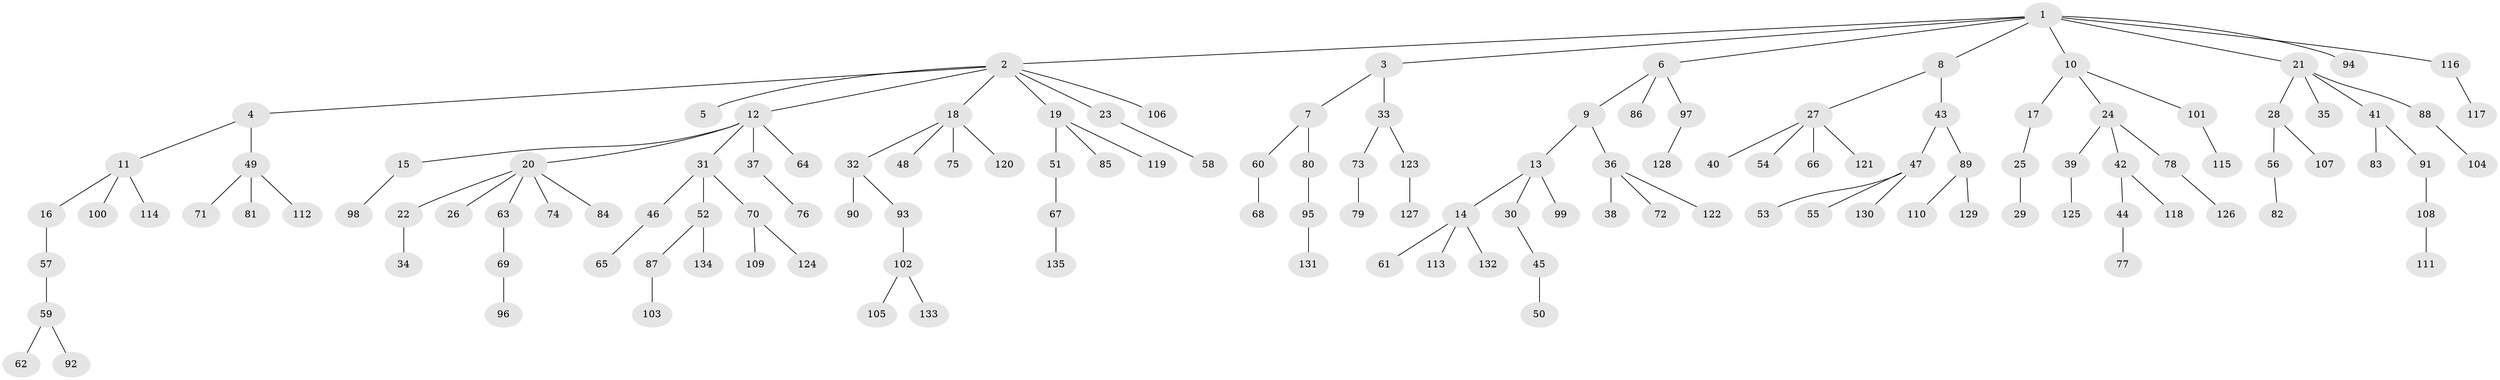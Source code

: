 // Generated by graph-tools (version 1.1) at 2025/02/03/09/25 03:02:28]
// undirected, 135 vertices, 134 edges
graph export_dot {
graph [start="1"]
  node [color=gray90,style=filled];
  1;
  2;
  3;
  4;
  5;
  6;
  7;
  8;
  9;
  10;
  11;
  12;
  13;
  14;
  15;
  16;
  17;
  18;
  19;
  20;
  21;
  22;
  23;
  24;
  25;
  26;
  27;
  28;
  29;
  30;
  31;
  32;
  33;
  34;
  35;
  36;
  37;
  38;
  39;
  40;
  41;
  42;
  43;
  44;
  45;
  46;
  47;
  48;
  49;
  50;
  51;
  52;
  53;
  54;
  55;
  56;
  57;
  58;
  59;
  60;
  61;
  62;
  63;
  64;
  65;
  66;
  67;
  68;
  69;
  70;
  71;
  72;
  73;
  74;
  75;
  76;
  77;
  78;
  79;
  80;
  81;
  82;
  83;
  84;
  85;
  86;
  87;
  88;
  89;
  90;
  91;
  92;
  93;
  94;
  95;
  96;
  97;
  98;
  99;
  100;
  101;
  102;
  103;
  104;
  105;
  106;
  107;
  108;
  109;
  110;
  111;
  112;
  113;
  114;
  115;
  116;
  117;
  118;
  119;
  120;
  121;
  122;
  123;
  124;
  125;
  126;
  127;
  128;
  129;
  130;
  131;
  132;
  133;
  134;
  135;
  1 -- 2;
  1 -- 3;
  1 -- 6;
  1 -- 8;
  1 -- 10;
  1 -- 21;
  1 -- 94;
  1 -- 116;
  2 -- 4;
  2 -- 5;
  2 -- 12;
  2 -- 18;
  2 -- 19;
  2 -- 23;
  2 -- 106;
  3 -- 7;
  3 -- 33;
  4 -- 11;
  4 -- 49;
  6 -- 9;
  6 -- 86;
  6 -- 97;
  7 -- 60;
  7 -- 80;
  8 -- 27;
  8 -- 43;
  9 -- 13;
  9 -- 36;
  10 -- 17;
  10 -- 24;
  10 -- 101;
  11 -- 16;
  11 -- 100;
  11 -- 114;
  12 -- 15;
  12 -- 20;
  12 -- 31;
  12 -- 37;
  12 -- 64;
  13 -- 14;
  13 -- 30;
  13 -- 99;
  14 -- 61;
  14 -- 113;
  14 -- 132;
  15 -- 98;
  16 -- 57;
  17 -- 25;
  18 -- 32;
  18 -- 48;
  18 -- 75;
  18 -- 120;
  19 -- 51;
  19 -- 85;
  19 -- 119;
  20 -- 22;
  20 -- 26;
  20 -- 63;
  20 -- 74;
  20 -- 84;
  21 -- 28;
  21 -- 35;
  21 -- 41;
  21 -- 88;
  22 -- 34;
  23 -- 58;
  24 -- 39;
  24 -- 42;
  24 -- 78;
  25 -- 29;
  27 -- 40;
  27 -- 54;
  27 -- 66;
  27 -- 121;
  28 -- 56;
  28 -- 107;
  30 -- 45;
  31 -- 46;
  31 -- 52;
  31 -- 70;
  32 -- 90;
  32 -- 93;
  33 -- 73;
  33 -- 123;
  36 -- 38;
  36 -- 72;
  36 -- 122;
  37 -- 76;
  39 -- 125;
  41 -- 83;
  41 -- 91;
  42 -- 44;
  42 -- 118;
  43 -- 47;
  43 -- 89;
  44 -- 77;
  45 -- 50;
  46 -- 65;
  47 -- 53;
  47 -- 55;
  47 -- 130;
  49 -- 71;
  49 -- 81;
  49 -- 112;
  51 -- 67;
  52 -- 87;
  52 -- 134;
  56 -- 82;
  57 -- 59;
  59 -- 62;
  59 -- 92;
  60 -- 68;
  63 -- 69;
  67 -- 135;
  69 -- 96;
  70 -- 109;
  70 -- 124;
  73 -- 79;
  78 -- 126;
  80 -- 95;
  87 -- 103;
  88 -- 104;
  89 -- 110;
  89 -- 129;
  91 -- 108;
  93 -- 102;
  95 -- 131;
  97 -- 128;
  101 -- 115;
  102 -- 105;
  102 -- 133;
  108 -- 111;
  116 -- 117;
  123 -- 127;
}
